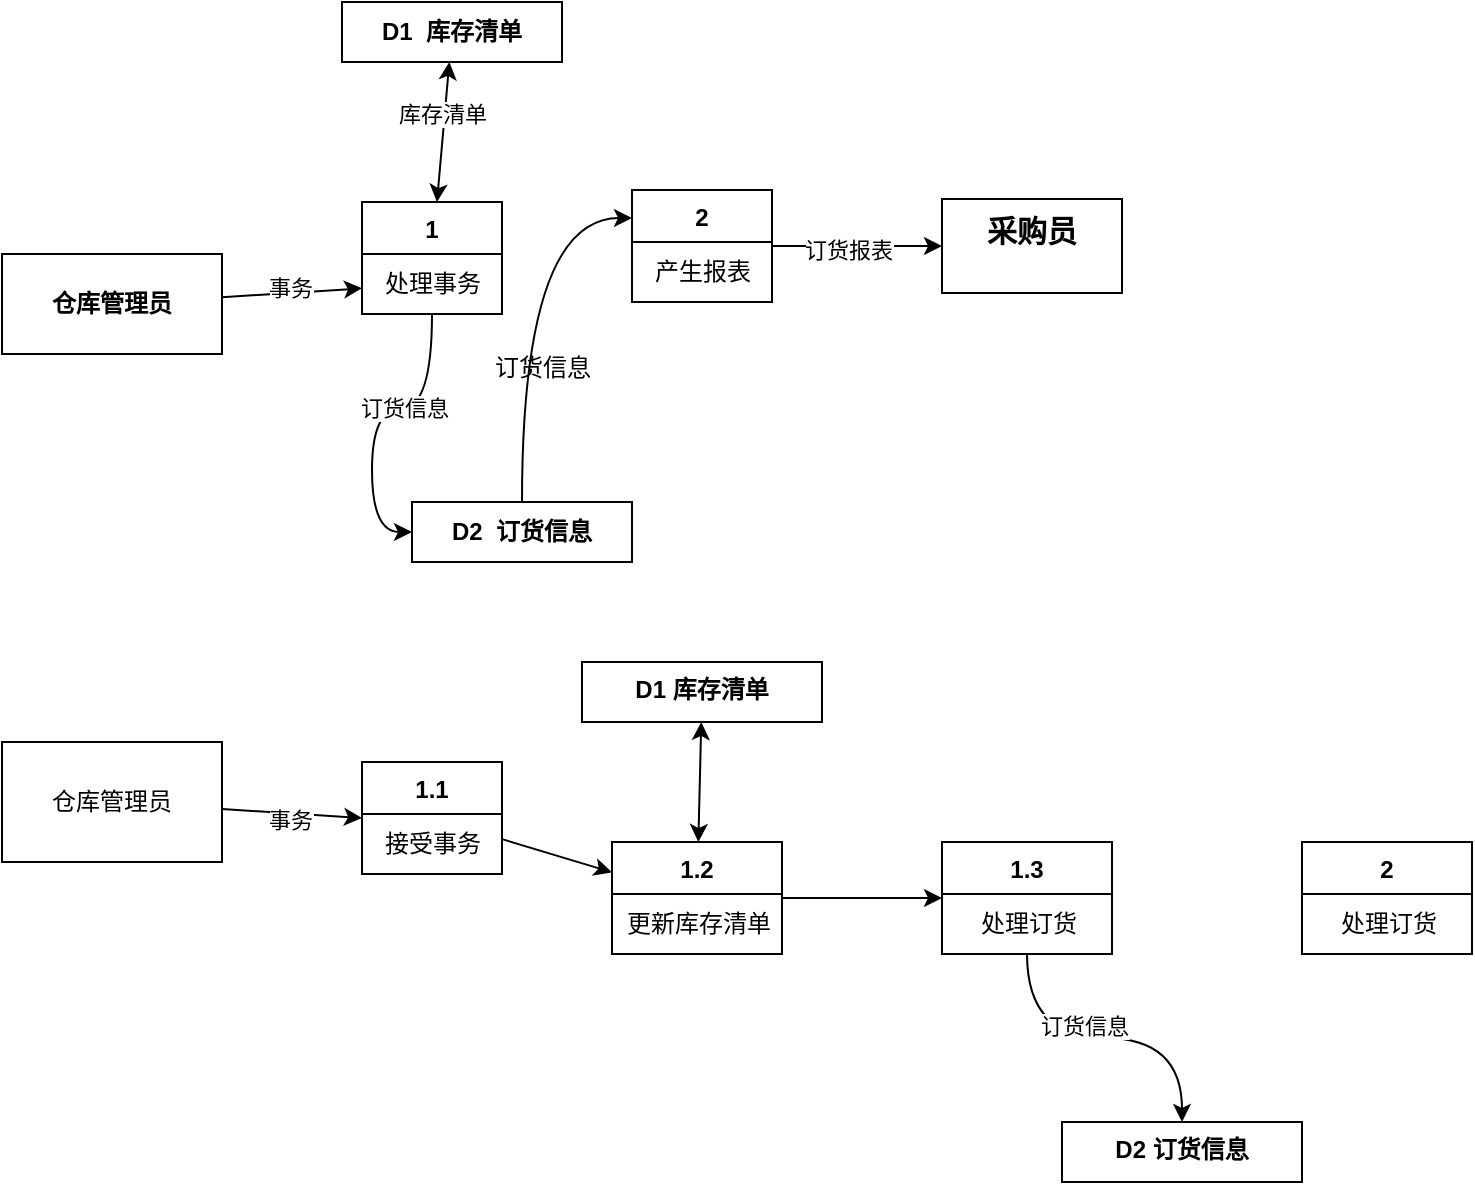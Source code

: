 <mxfile version="22.0.8" type="github">
  <diagram name="Page-1" id="kkoMcajzsj8SHL4XXJcd">
    <mxGraphModel dx="710" dy="743" grid="1" gridSize="10" guides="1" tooltips="1" connect="1" arrows="1" fold="1" page="1" pageScale="1" pageWidth="850" pageHeight="1100" math="0" shadow="0">
      <root>
        <mxCell id="0" />
        <mxCell id="1" parent="0" />
        <mxCell id="CHgfHj3HehpbXA-Zd8Sf-8" value="" style="rounded=0;orthogonalLoop=1;jettySize=auto;html=1;" parent="1" source="CHgfHj3HehpbXA-Zd8Sf-1" target="CHgfHj3HehpbXA-Zd8Sf-7" edge="1">
          <mxGeometry relative="1" as="geometry" />
        </mxCell>
        <mxCell id="Z8-74EBng1LkMTbgqaNp-1" value="事务" style="edgeLabel;html=1;align=center;verticalAlign=middle;resizable=0;points=[];" vertex="1" connectable="0" parent="CHgfHj3HehpbXA-Zd8Sf-8">
          <mxGeometry x="-0.03" y="3" relative="1" as="geometry">
            <mxPoint as="offset" />
          </mxGeometry>
        </mxCell>
        <mxCell id="CHgfHj3HehpbXA-Zd8Sf-1" value="&lt;div&gt;&lt;b&gt;仓库管理员&lt;/b&gt;&lt;/div&gt;" style="html=1;whiteSpace=wrap;" parent="1" vertex="1">
          <mxGeometry x="40" y="256" width="110" height="50" as="geometry" />
        </mxCell>
        <mxCell id="CHgfHj3HehpbXA-Zd8Sf-10" value="" style="rounded=0;orthogonalLoop=1;jettySize=auto;html=1;startArrow=classic;startFill=1;" parent="1" source="CHgfHj3HehpbXA-Zd8Sf-3" target="CHgfHj3HehpbXA-Zd8Sf-9" edge="1">
          <mxGeometry relative="1" as="geometry" />
        </mxCell>
        <mxCell id="Z8-74EBng1LkMTbgqaNp-2" value="库存清单" style="edgeLabel;html=1;align=center;verticalAlign=middle;resizable=0;points=[];" vertex="1" connectable="0" parent="CHgfHj3HehpbXA-Zd8Sf-10">
          <mxGeometry x="0.251" y="2" relative="1" as="geometry">
            <mxPoint as="offset" />
          </mxGeometry>
        </mxCell>
        <mxCell id="CHgfHj3HehpbXA-Zd8Sf-3" value="1" style="swimlane;fontStyle=1;align=center;verticalAlign=top;childLayout=stackLayout;horizontal=1;startSize=26;horizontalStack=0;resizeParent=1;resizeParentMax=0;resizeLast=0;collapsible=1;marginBottom=0;whiteSpace=wrap;html=1;" parent="1" vertex="1">
          <mxGeometry x="220" y="230" width="70" height="56" as="geometry" />
        </mxCell>
        <mxCell id="CHgfHj3HehpbXA-Zd8Sf-7" value="处理事务" style="text;html=1;align=center;verticalAlign=middle;resizable=0;points=[];autosize=1;strokeColor=none;fillColor=none;" parent="CHgfHj3HehpbXA-Zd8Sf-3" vertex="1">
          <mxGeometry y="26" width="70" height="30" as="geometry" />
        </mxCell>
        <mxCell id="CHgfHj3HehpbXA-Zd8Sf-9" value="&lt;div align=&quot;center&quot;&gt;&lt;b&gt;D1&amp;nbsp; 库存清单&lt;/b&gt;&lt;/div&gt;" style="html=1;whiteSpace=wrap;align=center;" parent="1" vertex="1">
          <mxGeometry x="210" y="130" width="110" height="30" as="geometry" />
        </mxCell>
        <mxCell id="CHgfHj3HehpbXA-Zd8Sf-22" value="" style="rounded=0;orthogonalLoop=1;jettySize=auto;html=1;" parent="1" source="CHgfHj3HehpbXA-Zd8Sf-13" target="CHgfHj3HehpbXA-Zd8Sf-21" edge="1">
          <mxGeometry relative="1" as="geometry" />
        </mxCell>
        <mxCell id="Z8-74EBng1LkMTbgqaNp-5" value="订货报表" style="edgeLabel;html=1;align=center;verticalAlign=middle;resizable=0;points=[];" vertex="1" connectable="0" parent="CHgfHj3HehpbXA-Zd8Sf-22">
          <mxGeometry x="-0.106" y="-2" relative="1" as="geometry">
            <mxPoint as="offset" />
          </mxGeometry>
        </mxCell>
        <mxCell id="CHgfHj3HehpbXA-Zd8Sf-13" value="2" style="swimlane;fontStyle=1;align=center;verticalAlign=top;childLayout=stackLayout;horizontal=1;startSize=26;horizontalStack=0;resizeParent=1;resizeParentMax=0;resizeLast=0;collapsible=1;marginBottom=0;whiteSpace=wrap;html=1;" parent="1" vertex="1">
          <mxGeometry x="355" y="224" width="70" height="56" as="geometry" />
        </mxCell>
        <mxCell id="CHgfHj3HehpbXA-Zd8Sf-14" value="产生报表" style="text;html=1;align=center;verticalAlign=middle;resizable=0;points=[];autosize=1;strokeColor=none;fillColor=none;" parent="CHgfHj3HehpbXA-Zd8Sf-13" vertex="1">
          <mxGeometry y="26" width="70" height="30" as="geometry" />
        </mxCell>
        <mxCell id="CHgfHj3HehpbXA-Zd8Sf-19" style="edgeStyle=orthogonalEdgeStyle;rounded=0;orthogonalLoop=1;jettySize=auto;html=1;entryX=0;entryY=0.25;entryDx=0;entryDy=0;curved=1;" parent="1" source="CHgfHj3HehpbXA-Zd8Sf-15" target="CHgfHj3HehpbXA-Zd8Sf-13" edge="1">
          <mxGeometry relative="1" as="geometry" />
        </mxCell>
        <mxCell id="CHgfHj3HehpbXA-Zd8Sf-15" value="&lt;div align=&quot;center&quot;&gt;&lt;b&gt;D2&amp;nbsp; 订货信息&lt;/b&gt;&lt;/div&gt;" style="html=1;whiteSpace=wrap;align=center;" parent="1" vertex="1">
          <mxGeometry x="245" y="380" width="110" height="30" as="geometry" />
        </mxCell>
        <mxCell id="CHgfHj3HehpbXA-Zd8Sf-17" style="edgeStyle=orthogonalEdgeStyle;rounded=0;orthogonalLoop=1;jettySize=auto;html=1;entryX=0;entryY=0.5;entryDx=0;entryDy=0;curved=1;" parent="1" source="CHgfHj3HehpbXA-Zd8Sf-7" target="CHgfHj3HehpbXA-Zd8Sf-15" edge="1">
          <mxGeometry relative="1" as="geometry" />
        </mxCell>
        <mxCell id="Z8-74EBng1LkMTbgqaNp-3" value="订货信息" style="edgeLabel;html=1;align=center;verticalAlign=middle;resizable=0;points=[];" vertex="1" connectable="0" parent="CHgfHj3HehpbXA-Zd8Sf-17">
          <mxGeometry x="-0.233" relative="1" as="geometry">
            <mxPoint as="offset" />
          </mxGeometry>
        </mxCell>
        <mxCell id="CHgfHj3HehpbXA-Zd8Sf-21" value="&lt;font style=&quot;font-size: 15px;&quot;&gt;采购员&lt;/font&gt;" style="whiteSpace=wrap;html=1;verticalAlign=top;fontStyle=1;startSize=26;" parent="1" vertex="1">
          <mxGeometry x="510" y="228.5" width="90" height="47" as="geometry" />
        </mxCell>
        <mxCell id="Z8-74EBng1LkMTbgqaNp-4" value="订货信息" style="text;html=1;align=center;verticalAlign=middle;resizable=0;points=[];autosize=1;strokeColor=none;fillColor=none;" vertex="1" parent="1">
          <mxGeometry x="275" y="298" width="70" height="30" as="geometry" />
        </mxCell>
        <mxCell id="Z8-74EBng1LkMTbgqaNp-9" style="rounded=0;orthogonalLoop=1;jettySize=auto;html=1;entryX=0;entryY=0.5;entryDx=0;entryDy=0;" edge="1" parent="1" source="Z8-74EBng1LkMTbgqaNp-6" target="Z8-74EBng1LkMTbgqaNp-7">
          <mxGeometry relative="1" as="geometry" />
        </mxCell>
        <mxCell id="Z8-74EBng1LkMTbgqaNp-10" value="事务" style="edgeLabel;html=1;align=center;verticalAlign=middle;resizable=0;points=[];" vertex="1" connectable="0" parent="Z8-74EBng1LkMTbgqaNp-9">
          <mxGeometry x="-0.026" y="-3" relative="1" as="geometry">
            <mxPoint as="offset" />
          </mxGeometry>
        </mxCell>
        <mxCell id="Z8-74EBng1LkMTbgqaNp-6" value="仓库管理员" style="rounded=0;whiteSpace=wrap;html=1;" vertex="1" parent="1">
          <mxGeometry x="40" y="500" width="110" height="60" as="geometry" />
        </mxCell>
        <mxCell id="Z8-74EBng1LkMTbgqaNp-13" value="" style="rounded=0;orthogonalLoop=1;jettySize=auto;html=1;" edge="1" parent="1" source="Z8-74EBng1LkMTbgqaNp-7" target="Z8-74EBng1LkMTbgqaNp-11">
          <mxGeometry relative="1" as="geometry" />
        </mxCell>
        <mxCell id="Z8-74EBng1LkMTbgqaNp-7" value="1.1" style="swimlane;fontStyle=1;align=center;verticalAlign=top;childLayout=stackLayout;horizontal=1;startSize=26;horizontalStack=0;resizeParent=1;resizeParentMax=0;resizeLast=0;collapsible=1;marginBottom=0;whiteSpace=wrap;html=1;" vertex="1" parent="1">
          <mxGeometry x="220" y="510" width="70" height="56" as="geometry" />
        </mxCell>
        <mxCell id="Z8-74EBng1LkMTbgqaNp-8" value="接受事务" style="text;html=1;align=center;verticalAlign=middle;resizable=0;points=[];autosize=1;strokeColor=none;fillColor=none;" vertex="1" parent="Z8-74EBng1LkMTbgqaNp-7">
          <mxGeometry y="26" width="70" height="30" as="geometry" />
        </mxCell>
        <mxCell id="67DFKW6hx9561LcwUzrt-2" value="" style="rounded=0;orthogonalLoop=1;jettySize=auto;html=1;startArrow=classic;startFill=1;" edge="1" parent="1" source="Z8-74EBng1LkMTbgqaNp-11" target="67DFKW6hx9561LcwUzrt-1">
          <mxGeometry relative="1" as="geometry" />
        </mxCell>
        <mxCell id="67DFKW6hx9561LcwUzrt-6" value="" style="edgeStyle=orthogonalEdgeStyle;rounded=0;orthogonalLoop=1;jettySize=auto;html=1;" edge="1" parent="1" source="Z8-74EBng1LkMTbgqaNp-11" target="67DFKW6hx9561LcwUzrt-4">
          <mxGeometry relative="1" as="geometry" />
        </mxCell>
        <mxCell id="Z8-74EBng1LkMTbgqaNp-11" value="1.2" style="swimlane;fontStyle=1;align=center;verticalAlign=top;childLayout=stackLayout;horizontal=1;startSize=26;horizontalStack=0;resizeParent=1;resizeParentMax=0;resizeLast=0;collapsible=1;marginBottom=0;whiteSpace=wrap;html=1;" vertex="1" parent="1">
          <mxGeometry x="345" y="550" width="85" height="56" as="geometry" />
        </mxCell>
        <mxCell id="Z8-74EBng1LkMTbgqaNp-12" value="更新库存清单" style="text;html=1;align=center;verticalAlign=middle;resizable=0;points=[];autosize=1;strokeColor=none;fillColor=none;" vertex="1" parent="Z8-74EBng1LkMTbgqaNp-11">
          <mxGeometry y="26" width="85" height="30" as="geometry" />
        </mxCell>
        <mxCell id="67DFKW6hx9561LcwUzrt-1" value="D1 库存清单" style="whiteSpace=wrap;html=1;verticalAlign=top;fontStyle=1;startSize=26;" vertex="1" parent="1">
          <mxGeometry x="330" y="460" width="120" height="30" as="geometry" />
        </mxCell>
        <mxCell id="67DFKW6hx9561LcwUzrt-9" value="" style="edgeStyle=orthogonalEdgeStyle;rounded=0;orthogonalLoop=1;jettySize=auto;html=1;curved=1;" edge="1" parent="1" source="67DFKW6hx9561LcwUzrt-4" target="67DFKW6hx9561LcwUzrt-8">
          <mxGeometry relative="1" as="geometry" />
        </mxCell>
        <mxCell id="67DFKW6hx9561LcwUzrt-10" value="订货信息" style="edgeLabel;html=1;align=center;verticalAlign=middle;resizable=0;points=[];" vertex="1" connectable="0" parent="67DFKW6hx9561LcwUzrt-9">
          <mxGeometry x="-0.145" y="6" relative="1" as="geometry">
            <mxPoint x="1" as="offset" />
          </mxGeometry>
        </mxCell>
        <mxCell id="67DFKW6hx9561LcwUzrt-4" value="1.3" style="swimlane;fontStyle=1;align=center;verticalAlign=top;childLayout=stackLayout;horizontal=1;startSize=26;horizontalStack=0;resizeParent=1;resizeParentMax=0;resizeLast=0;collapsible=1;marginBottom=0;whiteSpace=wrap;html=1;" vertex="1" parent="1">
          <mxGeometry x="510" y="550" width="85" height="56" as="geometry" />
        </mxCell>
        <mxCell id="67DFKW6hx9561LcwUzrt-5" value="处理订货" style="text;html=1;align=center;verticalAlign=middle;resizable=0;points=[];autosize=1;strokeColor=none;fillColor=none;" vertex="1" parent="67DFKW6hx9561LcwUzrt-4">
          <mxGeometry y="26" width="85" height="30" as="geometry" />
        </mxCell>
        <mxCell id="67DFKW6hx9561LcwUzrt-8" value="D2 订货信息" style="whiteSpace=wrap;html=1;verticalAlign=top;fontStyle=1;startSize=26;" vertex="1" parent="1">
          <mxGeometry x="570" y="690" width="120" height="30" as="geometry" />
        </mxCell>
        <mxCell id="67DFKW6hx9561LcwUzrt-11" value="2" style="swimlane;fontStyle=1;align=center;verticalAlign=top;childLayout=stackLayout;horizontal=1;startSize=26;horizontalStack=0;resizeParent=1;resizeParentMax=0;resizeLast=0;collapsible=1;marginBottom=0;whiteSpace=wrap;html=1;" vertex="1" parent="1">
          <mxGeometry x="690" y="550" width="85" height="56" as="geometry" />
        </mxCell>
        <mxCell id="67DFKW6hx9561LcwUzrt-12" value="处理订货" style="text;html=1;align=center;verticalAlign=middle;resizable=0;points=[];autosize=1;strokeColor=none;fillColor=none;" vertex="1" parent="67DFKW6hx9561LcwUzrt-11">
          <mxGeometry y="26" width="85" height="30" as="geometry" />
        </mxCell>
      </root>
    </mxGraphModel>
  </diagram>
</mxfile>
